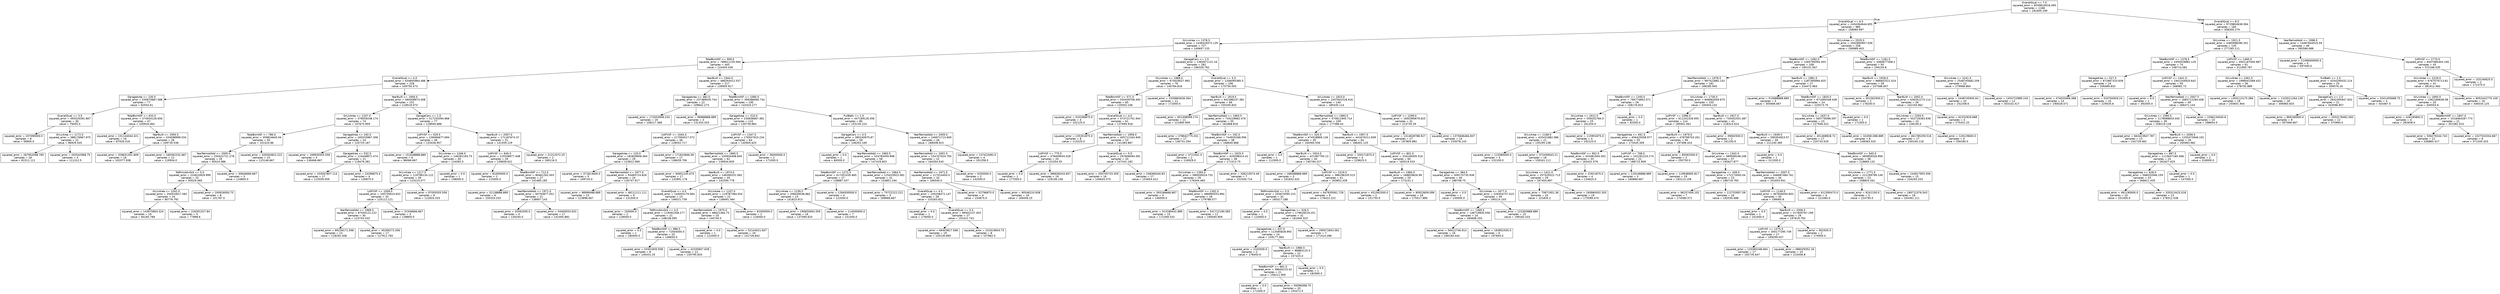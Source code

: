 digraph Tree {
node [shape=box, fontname="helvetica"] ;
edge [fontname="helvetica"] ;
0 [label="OverallQual <= 7.5\nsquared_error = 6559819016.495\nsamples = 1168\nvalue = 181600.199"] ;
1 [label="OverallQual <= 6.5\nsquared_error = 2434364644.655\nsamples = 985\nvalue = 158060.997"] ;
0 -> 1 [labeldistance=2.5, labelangle=45, headlabel="True"] ;
2 [label="GrLivArea <= 1378.5\nsquared_error = 1436429372.135\nsamples = 727\nvalue = 140697.133"] ;
1 -> 2 ;
3 [label="TotalBsmtSF <= 909.0\nsquared_error = 789611155.064\nsamples = 445\nvalue = 124455.436"] ;
2 -> 3 ;
4 [label="OverallQual <= 4.5\nsquared_error = 634855964.488\nsamples = 228\nvalue = 109750.373"] ;
3 -> 4 ;
5 [label="GarageArea <= 230.0\nsquared_error = 530670687.588\nsamples = 77\nvalue = 92554.61"] ;
4 -> 5 ;
6 [label="OverallQual <= 3.5\nsquared_error = 493526391.667\nsamples = 30\nvalue = 79455.0"] ;
5 -> 6 ;
7 [label="squared_error = 207090000.0\nsamples = 8\nvalue = 58900.0"] ;
6 -> 7 ;
8 [label="GrLivArea <= 1172.0\nsquared_error = 388176967.975\nsamples = 22\nvalue = 86929.545"] ;
6 -> 8 ;
9 [label="squared_error = 267952098.765\nsamples = 18\nvalue = 81511.111"] ;
8 -> 9 ;
10 [label="squared_error = 202542968.75\nsamples = 4\nvalue = 111312.5"] ;
8 -> 10 ;
11 [label="TotalBsmtSF <= 633.5\nsquared_error = 374934126.656\nsamples = 47\nvalue = 100916.064"] ;
5 -> 11 ;
12 [label="squared_error = 151144044.321\nsamples = 19\nvalue = 87926.316"] ;
11 -> 12 ;
13 [label="YearBuilt <= 1950.5\nsquared_error = 334598999.034\nsamples = 28\nvalue = 109730.536"] ;
11 -> 13 ;
14 [label="squared_error = 328631301.809\nsamples = 16\nvalue = 102077.938"] ;
13 -> 14 ;
15 [label="squared_error = 160362232.667\nsamples = 12\nvalue = 119934.0"] ;
13 -> 15 ;
16 [label="YearBuilt <= 1956.5\nsquared_error = 460308973.008\nsamples = 151\nvalue = 118519.073"] ;
4 -> 16 ;
17 [label="GrLivArea <= 1207.0\nsquared_error = 378559248.174\nsamples = 74\nvalue = 107674.959"] ;
16 -> 17 ;
18 [label="TotalBsmtSF <= 786.0\nsquared_error = 359824645.04\nsamples = 50\nvalue = 101410.86"] ;
17 -> 18 ;
19 [label="YearRemodAdd <= 2005.0\nsquared_error = 250422721.278\nsamples = 35\nvalue = 95524.086"] ;
18 -> 19 ;
20 [label="TotRmsAbvGrd <= 5.5\nsquared_error = 224610929.999\nsamples = 32\nvalue = 93529.469"] ;
19 -> 20 ;
21 [label="GrLivArea <= 1042.0\nsquared_error = 204533617.582\nsamples = 24\nvalue = 90776.792"] ;
20 -> 21 ;
22 [label="squared_error = 143675803.324\nsamples = 19\nvalue = 94165.789"] ;
21 -> 22 ;
23 [label="squared_error = 226301327.84\nsamples = 5\nvalue = 77898.6"] ;
21 -> 23 ;
24 [label="squared_error = 193916093.75\nsamples = 8\nvalue = 101787.5"] ;
20 -> 24 ;
25 [label="squared_error = 30646666.667\nsamples = 3\nvalue = 116800.0"] ;
19 -> 25 ;
26 [label="squared_error = 345563822.222\nsamples = 15\nvalue = 115146.667"] ;
18 -> 26 ;
27 [label="GarageArea <= 192.0\nsquared_error = 165533967.306\nsamples = 24\nvalue = 120725.167"] ;
17 -> 27 ;
28 [label="squared_error = 169935555.556\nsamples = 3\nvalue = 136466.667"] ;
27 -> 28 ;
29 [label="GarageArea <= 532.5\nsquared_error = 124448871.474\nsamples = 21\nvalue = 118476.381"] ;
27 -> 29 ;
30 [label="squared_error = 103567807.114\nsamples = 17\nvalue = 115559.059"] ;
29 -> 30 ;
31 [label="squared_error = 23296875.0\nsamples = 4\nvalue = 130875.0"] ;
29 -> 31 ;
32 [label="GarageCars <= 1.5\nsquared_error = 317250394.968\nsamples = 77\nvalue = 128940.688"] ;
16 -> 32 ;
33 [label="1stFlrSF <= 529.5\nsquared_error = 236066677.694\nsamples = 46\nvalue = 120436.957"] ;
32 -> 33 ;
34 [label="squared_error = 151638888.889\nsamples = 6\nvalue = 96066.667"] ;
33 -> 34 ;
35 [label="GrLivArea <= 1346.0\nsquared_error = 146281193.75\nsamples = 40\nvalue = 124092.5"] ;
33 -> 35 ;
36 [label="GrLivArea <= 1217.5\nsquared_error = 119796134.122\nsamples = 39\nvalue = 123223.077"] ;
35 -> 36 ;
37 [label="1stFlrSF <= 1009.0\nsquared_error = 100735610.652\nsamples = 33\nvalue = 125112.121"] ;
36 -> 37 ;
38 [label="YearRemodAdd <= 1969.5\nsquared_error = 87045122.222\nsamples = 30\nvalue = 123743.333"] ;
37 -> 38 ;
39 [label="squared_error = 89239171.598\nsamples = 13\nvalue = 118292.308"] ;
38 -> 39 ;
40 [label="squared_error = 45269273.356\nsamples = 17\nvalue = 127911.765"] ;
38 -> 40 ;
41 [label="squared_error = 31546666.667\nsamples = 3\nvalue = 138800.0"] ;
37 -> 41 ;
42 [label="squared_error = 97055555.556\nsamples = 6\nvalue = 112833.333"] ;
36 -> 42 ;
43 [label="squared_error = 0.0\nsamples = 1\nvalue = 158000.0"] ;
35 -> 43 ;
44 [label="YearBuilt <= 2007.0\nsquared_error = 171187674.37\nsamples = 31\nvalue = 141559.129"] ;
32 -> 44 ;
45 [label="1stFlrSF <= 645.0\nsquared_error = 125538977.408\nsamples = 29\nvalue = 139658.621"] ;
44 -> 45 ;
46 [label="squared_error = 81000000.0\nsamples = 2\nvalue = 115000.0"] ;
45 -> 46 ;
47 [label="TotalBsmtSF <= 712.5\nsquared_error = 80461262.003\nsamples = 27\nvalue = 141485.185"] ;
45 -> 47 ;
48 [label="squared_error = 31138888.889\nsamples = 6\nvalue = 150333.333"] ;
47 -> 48 ;
49 [label="YearRemodAdd <= 1971.0\nsquared_error = 65793877.551\nsamples = 21\nvalue = 138957.143"] ;
47 -> 49 ;
50 [label="squared_error = 20562500.0\nsamples = 4\nvalue = 130250.0"] ;
49 -> 50 ;
51 [label="squared_error = 54400553.633\nsamples = 17\nvalue = 141005.882"] ;
49 -> 51 ;
52 [label="squared_error = 21312072.25\nsamples = 2\nvalue = 169116.5"] ;
44 -> 52 ;
53 [label="YearBuilt <= 1944.0\nsquared_error = 486293412.537\nsamples = 217\nvalue = 139905.917"] ;
3 -> 53 ;
54 [label="GarageArea <= 482.0\nsquared_error = 237389435.744\nsamples = 22\nvalue = 109642.273"] ;
53 -> 54 ;
55 [label="squared_error = 173553956.233\nsamples = 19\nvalue = 106217.368"] ;
54 -> 55 ;
56 [label="squared_error = 96888888.889\nsamples = 3\nvalue = 131333.333"] ;
54 -> 56 ;
57 [label="TotalBsmtSF <= 1085.0\nsquared_error = 399386060.734\nsamples = 195\nvalue = 143320.277"] ;
53 -> 57 ;
58 [label="GarageArea <= 310.0\nsquared_error = 230636667.481\nsamples = 110\nvalue = 135739.864"] ;
57 -> 58 ;
59 [label="1stFlrSF <= 1044.0\nsquared_error = 217094517.072\nsamples = 46\nvalue = 128552.717"] ;
58 -> 59 ;
60 [label="GarageArea <= 120.0\nsquared_error = 182828906.064\nsamples = 29\nvalue = 123812.069"] ;
59 -> 60 ;
61 [label="squared_error = 371813600.0\nsamples = 5\nvalue = 109720.0"] ;
60 -> 61 ;
62 [label="YearRemodAdd <= 1977.5\nsquared_error = 93465724.826\nsamples = 24\nvalue = 126747.917"] ;
60 -> 62 ;
63 [label="squared_error = 98999488.889\nsamples = 15\nvalue = 123896.667"] ;
62 -> 63 ;
64 [label="squared_error = 48111111.111\nsamples = 9\nvalue = 131500.0"] ;
62 -> 64 ;
65 [label="squared_error = 171810666.09\nsamples = 17\nvalue = 136639.706"] ;
59 -> 65 ;
66 [label="1stFlrSF <= 1347.0\nsquared_error = 176557915.234\nsamples = 64\nvalue = 140905.625"] ;
58 -> 66 ;
67 [label="YearRemodAdd <= 1965.5\nsquared_error = 150934408.845\nsamples = 62\nvalue = 139934.839"] ;
66 -> 67 ;
68 [label="squared_error = 94951245.675\nsamples = 17\nvalue = 132891.176"] ;
67 -> 68 ;
69 [label="YearBuilt <= 1973.0\nsquared_error = 146260251.062\nsamples = 45\nvalue = 142595.778"] ;
67 -> 69 ;
70 [label="OverallQual <= 4.5\nsquared_error = 140055179.584\nsamples = 23\nvalue = 146521.739"] ;
69 -> 70 ;
71 [label="squared_error = 250000.0\nsamples = 2\nvalue = 128500.0"] ;
70 -> 71 ;
72 [label="TotRmsAbvGrd <= 4.5\nsquared_error = 119492358.277\nsamples = 21\nvalue = 148238.095"] ;
70 -> 72 ;
73 [label="squared_error = 0.0\nsamples = 1\nvalue = 180000.0"] ;
72 -> 73 ;
74 [label="TotalBsmtSF <= 986.5\nsquared_error = 72504000.0\nsamples = 20\nvalue = 146650.0"] ;
72 -> 74 ;
75 [label="squared_error = 53301835.938\nsamples = 8\nvalue = 140431.25"] ;
74 -> 75 ;
76 [label="squared_error = 42335607.639\nsamples = 12\nvalue = 150795.833"] ;
74 -> 76 ;
77 [label="GrLivArea <= 1107.0\nsquared_error = 119787384.504\nsamples = 22\nvalue = 138491.364"] ;
69 -> 77 ;
78 [label="YearRemodAdd <= 1975.5\nsquared_error = 68021364.75\nsamples = 20\nvalue = 140740.5"] ;
77 -> 78 ;
79 [label="squared_error = 0.0\nsamples = 1\nvalue = 122000.0"] ;
78 -> 79 ;
80 [label="squared_error = 52144021.607\nsamples = 19\nvalue = 141726.842"] ;
78 -> 80 ;
81 [label="squared_error = 81000000.0\nsamples = 2\nvalue = 116000.0"] ;
77 -> 81 ;
82 [label="squared_error = 36000000.0\nsamples = 2\nvalue = 171000.0"] ;
66 -> 82 ;
83 [label="FullBath <= 1.5\nsquared_error = 447169126.456\nsamples = 85\nvalue = 153130.224"] ;
57 -> 83 ;
84 [label="GarageCars <= 0.5\nsquared_error = 385240975.87\nsamples = 59\nvalue = 146353.169"] ;
83 -> 84 ;
85 [label="squared_error = 0.0\nsamples = 1\nvalue = 84500.0"] ;
84 -> 85 ;
86 [label="YearRemodAdd <= 1963.5\nsquared_error = 324783459.998\nsamples = 58\nvalue = 147419.603"] ;
84 -> 86 ;
87 [label="TotalBsmtSF <= 1272.5\nsquared_error = 417451035.665\nsamples = 27\nvalue = 138887.037"] ;
86 -> 87 ;
88 [label="GrLivArea <= 1239.5\nsquared_error = 208439536.862\nsamples = 23\nvalue = 141823.913"] ;
87 -> 88 ;
89 [label="squared_error = 190655693.359\nsamples = 16\nvalue = 137590.625"] ;
88 -> 89 ;
90 [label="squared_error = 114500000.0\nsamples = 7\nvalue = 151500.0"] ;
88 -> 90 ;
91 [label="squared_error = 1284500000.0\nsamples = 4\nvalue = 122000.0"] ;
87 -> 91 ;
92 [label="YearRemodAdd <= 1964.5\nsquared_error = 125433923.382\nsamples = 31\nvalue = 154851.194"] ;
86 -> 92 ;
93 [label="squared_error = 70722222.222\nsamples = 3\nvalue = 169666.667"] ;
92 -> 93 ;
94 [label="OverallQual <= 4.5\nsquared_error = 105258472.147\nsamples = 28\nvalue = 153263.821"] ;
92 -> 94 ;
95 [label="squared_error = 0.0\nsamples = 1\nvalue = 176000.0"] ;
94 -> 95 ;
96 [label="OverallQual <= 5.5\nsquared_error = 89302137.303\nsamples = 27\nvalue = 152421.741"] ;
94 -> 96 ;
97 [label="squared_error = 66403817.568\nsamples = 19\nvalue = 150130.895"] ;
96 -> 97 ;
98 [label="squared_error = 101619843.75\nsamples = 8\nvalue = 157862.5"] ;
96 -> 98 ;
99 [label="YearRemodAdd <= 2005.0\nsquared_error = 246971713.609\nsamples = 26\nvalue = 168508.923"] ;
83 -> 99 ;
100 [label="YearRemodAdd <= 2001.5\nsquared_error = 154707024.793\nsamples = 22\nvalue = 164354.545"] ;
99 -> 100 ;
101 [label="YearRemodAdd <= 1971.5\nsquared_error = 117014400.0\nsamples = 20\nvalue = 166540.0"] ;
100 -> 101 ;
102 [label="squared_error = 52796875.0\nsamples = 4\nvalue = 154875.0"] ;
101 -> 102 ;
103 [label="squared_error = 90546210.938\nsamples = 16\nvalue = 169456.25"] ;
101 -> 103 ;
104 [label="squared_error = 6250000.0\nsamples = 2\nvalue = 142500.0"] ;
100 -> 104 ;
105 [label="squared_error = 137423492.0\nsamples = 4\nvalue = 191358.0"] ;
99 -> 105 ;
106 [label="GarageCars <= 1.5\nsquared_error = 1383971131.16\nsamples = 282\nvalue = 166326.762"] ;
2 -> 106 ;
107 [label="GrLivArea <= 1968.0\nsquared_error = 973029027.992\nsamples = 76\nvalue = 140784.816"] ;
106 -> 107 ;
108 [label="TotalBsmtSF <= 571.0\nsquared_error = 550439706.493\nsamples = 65\nvalue = 135502.246"] ;
107 -> 108 ;
109 [label="squared_error = 533296875.0\nsamples = 4\nvalue = 102125.0"] ;
108 -> 109 ;
110 [label="OverallQual <= 4.5\nsquared_error = 473721701.944\nsamples = 61\nvalue = 137690.918"] ;
108 -> 110 ;
111 [label="squared_error = 235351875.0\nsamples = 8\nvalue = 113225.0"] ;
110 -> 111 ;
112 [label="YearRemodAdd <= 1956.0\nsquared_error = 405712163.949\nsamples = 53\nvalue = 141383.887"] ;
110 -> 112 ;
113 [label="1stFlrSF <= 775.5\nsquared_error = 478409934.528\nsamples = 20\nvalue = 131554.35"] ;
112 -> 113 ;
114 [label="squared_error = 0.0\nsamples = 1\nvalue = 177500.0"] ;
113 -> 114 ;
115 [label="squared_error = 386636343.607\nsamples = 19\nvalue = 129136.158"] ;
113 -> 115 ;
116 [label="OverallQual <= 5.5\nsquared_error = 267606094.391\nsamples = 33\nvalue = 147341.182"] ;
112 -> 116 ;
117 [label="squared_error = 200705733.359\nsamples = 16\nvalue = 140633.375"] ;
116 -> 117 ;
118 [label="squared_error = 248366340.83\nsamples = 17\nvalue = 153654.412"] ;
116 -> 118 ;
119 [label="squared_error = 2330863636.364\nsamples = 11\nvalue = 172000.0"] ;
107 -> 119 ;
120 [label="OverallQual <= 5.5\nsquared_error = 1206095385.5\nsamples = 206\nvalue = 175750.005"] ;
106 -> 120 ;
121 [label="YearBuilt <= 1919.5\nsquared_error = 942386237.381\nsamples = 66\nvalue = 155205.833"] ;
120 -> 121 ;
122 [label="squared_error = 651308099.174\nsamples = 11\nvalue = 121890.909"] ;
121 -> 122 ;
123 [label="YearRemodAdd <= 1963.5\nsquared_error = 734229662.476\nsamples = 55\nvalue = 161868.818"] ;
121 -> 123 ;
124 [label="squared_error = 378642775.031\nsamples = 17\nvalue = 146731.294"] ;
123 -> 124 ;
125 [label="TotalBsmtSF <= 192.0\nsquared_error = 744935268.956\nsamples = 38\nvalue = 168640.868"] ;
123 -> 125 ;
126 [label="squared_error = 3721041.0\nsamples = 2\nvalue = 116929.0"] ;
125 -> 126 ;
127 [label="TotalBsmtSF <= 1625.0\nsquared_error = 629298314.41\nsamples = 36\nvalue = 171513.75"] ;
125 -> 127 ;
128 [label="GrLivArea <= 1393.0\nsquared_error = 580030024.732\nsamples = 29\nvalue = 176344.483"] ;
127 -> 128 ;
129 [label="squared_error = 393166666.667\nsamples = 3\nvalue = 146500.0"] ;
128 -> 129 ;
130 [label="TotalBsmtSF <= 1302.5\nsquared_error = 486960553.994\nsamples = 26\nvalue = 179788.077"] ;
128 -> 130 ;
131 [label="squared_error = 313189432.889\nsamples = 15\nvalue = 172269.333"] ;
130 -> 131 ;
132 [label="squared_error = 541712190.083\nsamples = 11\nvalue = 190040.909"] ;
130 -> 132 ;
133 [label="squared_error = 336210574.49\nsamples = 7\nvalue = 151500.714"] ;
127 -> 133 ;
134 [label="GrLivArea <= 1923.0\nsquared_error = 1037641518.416\nsamples = 140\nvalue = 185435.114"] ;
120 -> 134 ;
135 [label="YearRemodAdd <= 1983.0\nsquared_error = 570811945.714\nsamples = 109\nvalue = 177386.44"] ;
134 -> 135 ;
136 [label="TotalBsmtSF <= 325.0\nsquared_error = 474528869.136\nsamples = 45\nvalue = 164565.556"] ;
135 -> 136 ;
137 [label="squared_error = 0.0\nsamples = 1\nvalue = 112000.0"] ;
136 -> 137 ;
138 [label="YearBuilt <= 1924.0\nsquared_error = 421087793.13\nsamples = 44\nvalue = 165760.227"] ;
136 -> 138 ;
139 [label="squared_error = 168388888.889\nsamples = 3\nvalue = 191833.333"] ;
138 -> 139 ;
140 [label="1stFlrSF <= 1519.5\nsquared_error = 386196335.515\nsamples = 41\nvalue = 163852.439"] ;
138 -> 140 ;
141 [label="TotRmsAbvGrd <= 5.5\nsquared_error = 255675095.215\nsamples = 32\nvalue = 160317.188"] ;
140 -> 141 ;
142 [label="squared_error = 0.0\nsamples = 1\nvalue = 110000.0"] ;
141 -> 142 ;
143 [label="GarageArea <= 526.5\nsquared_error = 179616519.251\nsamples = 31\nvalue = 161940.323"] ;
141 -> 143 ;
144 [label="GarageArea <= 437.0\nsquared_error = 113585828.993\nsamples = 24\nvalue = 159177.083"] ;
143 -> 144 ;
145 [label="squared_error = 2102500.0\nsamples = 2\nvalue = 178450.0"] ;
144 -> 145 ;
146 [label="YearBuilt <= 1980.5\nsquared_error = 86883125.0\nsamples = 22\nvalue = 157425.0"] ;
144 -> 146 ;
147 [label="TotalBsmtSF <= 661.0\nsquared_error = 58645215.42\nsamples = 21\nvalue = 156211.905"] ;
146 -> 147 ;
148 [label="squared_error = 0.0\nsamples = 1\nvalue = 171000.0"] ;
147 -> 148 ;
149 [label="squared_error = 50096368.75\nsamples = 20\nvalue = 155472.5"] ;
147 -> 149 ;
150 [label="squared_error = 0.0\nsamples = 1\nvalue = 182900.0"] ;
146 -> 150 ;
151 [label="squared_error = 290072653.061\nsamples = 7\nvalue = 171414.286"] ;
143 -> 151 ;
152 [label="squared_error = 647835061.728\nsamples = 9\nvalue = 176422.222"] ;
140 -> 152 ;
153 [label="YearBuilt <= 1957.5\nsquared_error = 441670211.609\nsamples = 64\nvalue = 186401.125"] ;
135 -> 153 ;
154 [label="squared_error = 330171875.0\nsamples = 4\nvalue = 229625.0"] ;
153 -> 154 ;
155 [label="1stFlrSF <= 801.0\nsquared_error = 316246305.516\nsamples = 60\nvalue = 183519.533"] ;
153 -> 155 ;
156 [label="YearBuilt <= 1984.5\nsquared_error = 168829626.99\nsamples = 20\nvalue = 173141.1"] ;
155 -> 156 ;
157 [label="squared_error = 451562500.0\nsamples = 2\nvalue = 151750.0"] ;
156 -> 157 ;
158 [label="squared_error = 80923609.099\nsamples = 18\nvalue = 175517.889"] ;
156 -> 158 ;
159 [label="GarageArea <= 384.5\nsquared_error = 309170735.938\nsamples = 40\nvalue = 188708.75"] ;
155 -> 159 ;
160 [label="squared_error = 0.0\nsamples = 1\nvalue = 130000.0"] ;
159 -> 160 ;
161 [label="GrLivArea <= 1677.0\nsquared_error = 226454737.015\nsamples = 39\nvalue = 190214.103"] ;
159 -> 161 ;
162 [label="TotalBsmtSF <= 1469.5\nsquared_error = 146719930.556\nsamples = 24\nvalue = 184608.333"] ;
161 -> 162 ;
163 [label="squared_error = 56412746.914\nsamples = 18\nvalue = 180194.444"] ;
162 -> 163 ;
164 [label="squared_error = 183852500.0\nsamples = 6\nvalue = 197850.0"] ;
162 -> 164 ;
165 [label="squared_error = 223303888.889\nsamples = 15\nvalue = 199183.333"] ;
161 -> 165 ;
166 [label="1stFlrSF <= 1299.0\nsquared_error = 1650395679.625\nsamples = 31\nvalue = 213735.29"] ;
134 -> 166 ;
167 [label="squared_error = 1314628788.927\nsamples = 17\nvalue = 197805.882"] ;
166 -> 167 ;
168 [label="squared_error = 1375846484.837\nsamples = 14\nvalue = 233078.143"] ;
166 -> 168 ;
169 [label="GrLivArea <= 2020.0\nsquared_error = 2002800957.039\nsamples = 258\nvalue = 206989.403"] ;
1 -> 169 ;
170 [label="TotalBsmtSF <= 1492.0\nsquared_error = 1265795094.303\nsamples = 208\nvalue = 195151.567"] ;
169 -> 170 ;
171 [label="YearRemodAdd <= 1978.0\nsquared_error = 997522882.152\nsamples = 181\nvalue = 189285.945"] ;
170 -> 171 ;
172 [label="TotalBsmtSF <= 1345.0\nsquared_error = 766774852.071\nsamples = 26\nvalue = 158176.923"] ;
171 -> 172 ;
173 [label="GrLivArea <= 1912.0\nsquared_error = 559202784.0\nsamples = 25\nvalue = 161204.0"] ;
172 -> 173 ;
174 [label="GrLivArea <= 1168.5\nsquared_error = 425431882.086\nsamples = 21\nvalue = 155295.238"] ;
173 -> 174 ;
175 [label="squared_error = 115580000.0\nsamples = 3\nvalue = 132100.0"] ;
174 -> 175 ;
176 [label="squared_error = 372459043.21\nsamples = 18\nvalue = 159161.111"] ;
174 -> 176 ;
177 [label="squared_error = 115901875.0\nsamples = 4\nvalue = 192225.0"] ;
173 -> 177 ;
178 [label="squared_error = 0.0\nsamples = 1\nvalue = 82500.0"] ;
172 -> 178 ;
179 [label="GrLivArea <= 1730.5\nsquared_error = 846662659.675\nsamples = 155\nvalue = 194504.232"] ;
171 -> 179 ;
180 [label="1stFlrSF <= 1096.0\nsquared_error = 611242328.005\nsamples = 114\nvalue = 185941.061"] ;
179 -> 180 ;
181 [label="GarageArea <= 491.5\nsquared_error = 456425058.977\nsamples = 55\nvalue = 173545.309"] ;
180 -> 181 ;
182 [label="TotalBsmtSF <= 952.5\nsquared_error = 343461944.002\nsamples = 33\nvalue = 163431.576"] ;
181 -> 182 ;
183 [label="GrLivArea <= 1421.0\nsquared_error = 257429322.713\nsamples = 29\nvalue = 167404.897"] ;
182 -> 183 ;
184 [label="squared_error = 70671951.36\nsamples = 10\nvalue = 151835.2"] ;
183 -> 184 ;
185 [label="squared_error = 160984502.355\nsamples = 19\nvalue = 175599.474"] ;
183 -> 185 ;
186 [label="squared_error = 22921875.0\nsamples = 4\nvalue = 134625.0"] ;
182 -> 186 ;
187 [label="1stFlrSF <= 708.0\nsquared_error = 242291224.174\nsamples = 22\nvalue = 188715.909"] ;
181 -> 187 ;
188 [label="squared_error = 119148888.889\nsamples = 3\nvalue = 160866.667"] ;
187 -> 188 ;
189 [label="squared_error = 119938905.817\nsamples = 19\nvalue = 193113.158"] ;
187 -> 189 ;
190 [label="YearBuilt <= 1979.5\nsquared_error = 478799703.261\nsamples = 59\nvalue = 197496.424"] ;
180 -> 190 ;
191 [label="squared_error = 85562500.0\nsamples = 2\nvalue = 250750.0"] ;
190 -> 191 ;
192 [label="GrLivArea <= 1342.0\nsquared_error = 389599248.248\nsamples = 57\nvalue = 195627.877"] ;
190 -> 192 ;
193 [label="GarageArea <= 439.0\nsquared_error = 172173045.04\nsamples = 23\nvalue = 186719.783"] ;
192 -> 193 ;
194 [label="squared_error = 96157459.102\nsamples = 7\nvalue = 174580.571"] ;
193 -> 194 ;
195 [label="squared_error = 112753957.09\nsamples = 16\nvalue = 192030.688"] ;
193 -> 195 ;
196 [label="YearRemodAdd <= 2007.5\nsquared_error = 446687484.761\nsamples = 34\nvalue = 201653.941"] ;
192 -> 196 ;
197 [label="1stFlrSF <= 1149.5\nsquared_error = 367656050.693\nsamples = 30\nvalue = 199065.8"] ;
196 -> 197 ;
198 [label="squared_error = 0.0\nsamples = 1\nvalue = 241000.0"] ;
197 -> 198 ;
199 [label="YearBuilt <= 2006.5\nsquared_error = 317605767.199\nsamples = 29\nvalue = 197619.793"] ;
197 -> 199 ;
200 [label="1stFlrSF <= 1475.5\nsquared_error = 300177295.739\nsamples = 27\nvalue = 199299.037"] ;
199 -> 200 ;
201 [label="squared_error = 133365248.464\nsamples = 17\nvalue = 192735.647"] ;
200 -> 201 ;
202 [label="squared_error = 386029352.16\nsamples = 10\nvalue = 210456.8"] ;
200 -> 202 ;
203 [label="squared_error = 902500.0\nsamples = 2\nvalue = 174950.0"] ;
199 -> 203 ;
204 [label="squared_error = 612395475.0\nsamples = 4\nvalue = 221065.0"] ;
196 -> 204 ;
205 [label="YearBuilt <= 1927.0\nsquared_error = 730452501.487\nsamples = 41\nvalue = 218314.024"] ;
179 -> 205 ;
206 [label="squared_error = 39062500.0\nsamples = 2\nvalue = 161250.0"] ;
205 -> 206 ;
207 [label="YearBuilt <= 1939.5\nsquared_error = 590354923.57\nsamples = 39\nvalue = 221240.385"] ;
205 -> 207 ;
208 [label="squared_error = 0.0\nsamples = 1\nvalue = 311500.0"] ;
207 -> 208 ;
209 [label="TotalBsmtSF <= 940.0\nsquared_error = 385859326.956\nsamples = 38\nvalue = 218865.132"] ;
207 -> 209 ;
210 [label="GrLivArea <= 1771.5\nsquared_error = 221299799.149\nsamples = 23\nvalue = 208803.261"] ;
209 -> 210 ;
211 [label="squared_error = 8241100.0\nsamples = 5\nvalue = 224795.0"] ;
210 -> 211 ;
212 [label="squared_error = 189712376.543\nsamples = 18\nvalue = 204361.111"] ;
210 -> 212 ;
213 [label="squared_error = 244917955.556\nsamples = 15\nvalue = 234293.333"] ;
209 -> 213 ;
214 [label="YearBuilt <= 1981.5\nsquared_error = 1287395894.925\nsamples = 27\nvalue = 234472.963"] ;
170 -> 214 ;
215 [label="squared_error = 510888888.889\nsamples = 3\nvalue = 305666.667"] ;
214 -> 215 ;
216 [label="TotalBsmtSF <= 1820.5\nsquared_error = 671695348.438\nsamples = 24\nvalue = 225573.75"] ;
214 -> 216 ;
217 [label="GrLivArea <= 1637.0\nsquared_error = 565778396.597\nsamples = 23\nvalue = 227946.522"] ;
216 -> 217 ;
218 [label="squared_error = 451468928.72\nsamples = 17\nvalue = 220733.529"] ;
217 -> 218 ;
219 [label="squared_error = 324581388.889\nsamples = 6\nvalue = 248383.333"] ;
217 -> 219 ;
220 [label="squared_error = 0.0\nsamples = 1\nvalue = 171000.0"] ;
216 -> 220 ;
221 [label="TotalBsmtSF <= 1181.5\nsquared_error = 2060677308.2\nsamples = 50\nvalue = 256234.8"] ;
169 -> 221 ;
222 [label="YearBuilt <= 1928.0\nsquared_error = 886842521.524\nsamples = 28\nvalue = 237586.607"] ;
221 -> 222 ;
223 [label="squared_error = 351562500.0\nsamples = 2\nvalue = 178250.0"] ;
222 -> 223 ;
224 [label="YearBuilt <= 2002.0\nsquared_error = 636351273.114\nsamples = 26\nvalue = 242150.962"] ;
222 -> 224 ;
225 [label="GrLivArea <= 2293.0\nsquared_error = 502726363.636\nsamples = 22\nvalue = 236100.0"] ;
224 -> 225 ;
226 [label="squared_error = 461785259.516\nsamples = 17\nvalue = 230194.118"] ;
225 -> 226 ;
227 [label="squared_error = 120129600.0\nsamples = 5\nvalue = 256180.0"] ;
225 -> 227 ;
228 [label="squared_error = 62332929.688\nsamples = 4\nvalue = 275431.25"] ;
224 -> 228 ;
229 [label="GrLivArea <= 2241.5\nsquared_error = 2548745682.209\nsamples = 22\nvalue = 279968.864"] ;
221 -> 229 ;
230 [label="squared_error = 2448745945.64\nsamples = 10\nvalue = 252208.6"] ;
229 -> 230 ;
231 [label="squared_error = 1454723989.243\nsamples = 12\nvalue = 303102.417"] ;
229 -> 231 ;
232 [label="OverallQual <= 8.5\nsquared_error = 9729804636.584\nsamples = 183\nvalue = 308300.279"] ;
0 -> 232 [labeldistance=2.5, labelangle=-45, headlabel="False"] ;
233 [label="GrLivArea <= 1921.5\nsquared_error = 4365998280.351\nsamples = 135\nvalue = 277265.111"] ;
232 -> 233 ;
234 [label="TotalBsmtSF <= 1378.5\nsquared_error = 2450529881.129\nsamples = 74\nvalue = 248714.081"] ;
233 -> 234 ;
235 [label="GarageArea <= 527.5\nsquared_error = 872867310.639\nsamples = 24\nvalue = 206489.833"] ;
234 -> 235 ;
236 [label="squared_error = 474033469.388\nsamples = 14\nvalue = 190028.571"] ;
235 -> 236 ;
237 [label="squared_error = 520764926.24\nsamples = 10\nvalue = 229535.6"] ;
235 -> 237 ;
238 [label="1stFlrSF <= 1441.5\nsquared_error = 1941244920.642\nsamples = 50\nvalue = 268981.72"] ;
234 -> 238 ;
239 [label="squared_error = 0.0\nsamples = 1\nvalue = 392000.0"] ;
238 -> 239 ;
240 [label="YearRemodAdd <= 2007.5\nsquared_error = 1665712284.408\nsamples = 49\nvalue = 266471.143"] ;
238 -> 240 ;
241 [label="GrLivArea <= 1590.5\nsquared_error = 1178088833.445\nsamples = 39\nvalue = 258219.128"] ;
240 -> 241 ;
242 [label="squared_error = 663423947.787\nsamples = 13\nvalue = 242729.462"] ;
241 -> 242 ;
243 [label="YearBuilt <= 2006.5\nsquared_error = 1255473946.191\nsamples = 26\nvalue = 265963.962"] ;
241 -> 243 ;
244 [label="GarageArea <= 887.5\nsquared_error = 1115647185.568\nsamples = 24\nvalue = 261627.625"] ;
243 -> 244 ;
245 [label="GarageArea <= 628.0\nsquared_error = 568032946.159\nsamples = 23\nvalue = 266611.435"] ;
244 -> 245 ;
246 [label="squared_error = 461190000.0\nsamples = 10\nvalue = 251400.0"] ;
245 -> 246 ;
247 [label="squared_error = 335313425.018\nsamples = 13\nvalue = 278312.538"] ;
245 -> 247 ;
248 [label="squared_error = 0.0\nsamples = 1\nvalue = 147000.0"] ;
244 -> 248 ;
249 [label="squared_error = 0.0\nsamples = 2\nvalue = 318000.0"] ;
243 -> 249 ;
250 [label="squared_error = 2266134040.6\nsamples = 10\nvalue = 298654.0"] ;
240 -> 250 ;
251 [label="1stFlrSF <= 1460.0\nsquared_error = 4501167000.987\nsamples = 61\nvalue = 311900.787"] ;
233 -> 251 ;
252 [label="GrLivArea <= 2361.5\nsquared_error = 1998041568.432\nsamples = 36\nvalue = 278792.889"] ;
251 -> 252 ;
253 [label="squared_error = 1303113175.386\nsamples = 18\nvalue = 250601.944"] ;
252 -> 253 ;
254 [label="squared_error = 1103511264.139\nsamples = 18\nvalue = 306983.833"] ;
252 -> 254 ;
255 [label="FullBath <= 2.5\nsquared_error = 4254295032.214\nsamples = 25\nvalue = 359576.16"] ;
251 -> 255 ;
256 [label="GarageCars <= 2.5\nsquared_error = 2832305947.932\nsamples = 21\nvalue = 343596.857"] ;
255 -> 256 ;
257 [label="squared_error = 869180000.0\nsamples = 9\nvalue = 307066.667"] ;
256 -> 257 ;
258 [label="squared_error = 2553178462.583\nsamples = 12\nvalue = 370994.5"] ;
256 -> 258 ;
259 [label="squared_error = 3341455668.75\nsamples = 4\nvalue = 443467.5"] ;
255 -> 259 ;
260 [label="YearRemodAdd <= 1998.0\nsquared_error = 14487644525.59\nsamples = 48\nvalue = 395586.688"] ;
232 -> 260 ;
261 [label="squared_error = 21496000000.0\nsamples = 5\nvalue = 597000.0"] ;
260 -> 261 ;
262 [label="1stFlrSF <= 2770.0\nsquared_error = 8407085404.156\nsamples = 43\nvalue = 372166.535"] ;
260 -> 262 ;
263 [label="GrLivArea <= 2229.0\nsquared_error = 6767579713.81\nsamples = 41\nvalue = 381912.463"] ;
262 -> 263 ;
264 [label="GrLivArea <= 1693.0\nsquared_error = 1562180638.08\nsamples = 25\nvalue = 340554.6"] ;
263 -> 264 ;
265 [label="squared_error = 426195892.0\nsamples = 4\nvalue = 282658.0"] ;
264 -> 265 ;
266 [label="TotalBsmtSF <= 1847.0\nsquared_error = 1018464287.773\nsamples = 21\nvalue = 351582.524"] ;
264 -> 266 ;
267 [label="squared_error = 506279244.743\nsamples = 12\nvalue = 336865.417"] ;
266 -> 267 ;
268 [label="squared_error = 1027532034.667\nsamples = 9\nvalue = 371205.333"] ;
266 -> 268 ;
269 [label="squared_error = 8052442770.109\nsamples = 16\nvalue = 446534.125"] ;
263 -> 269 ;
270 [label="squared_error = 153140625.0\nsamples = 2\nvalue = 172375.0"] ;
262 -> 270 ;
}
